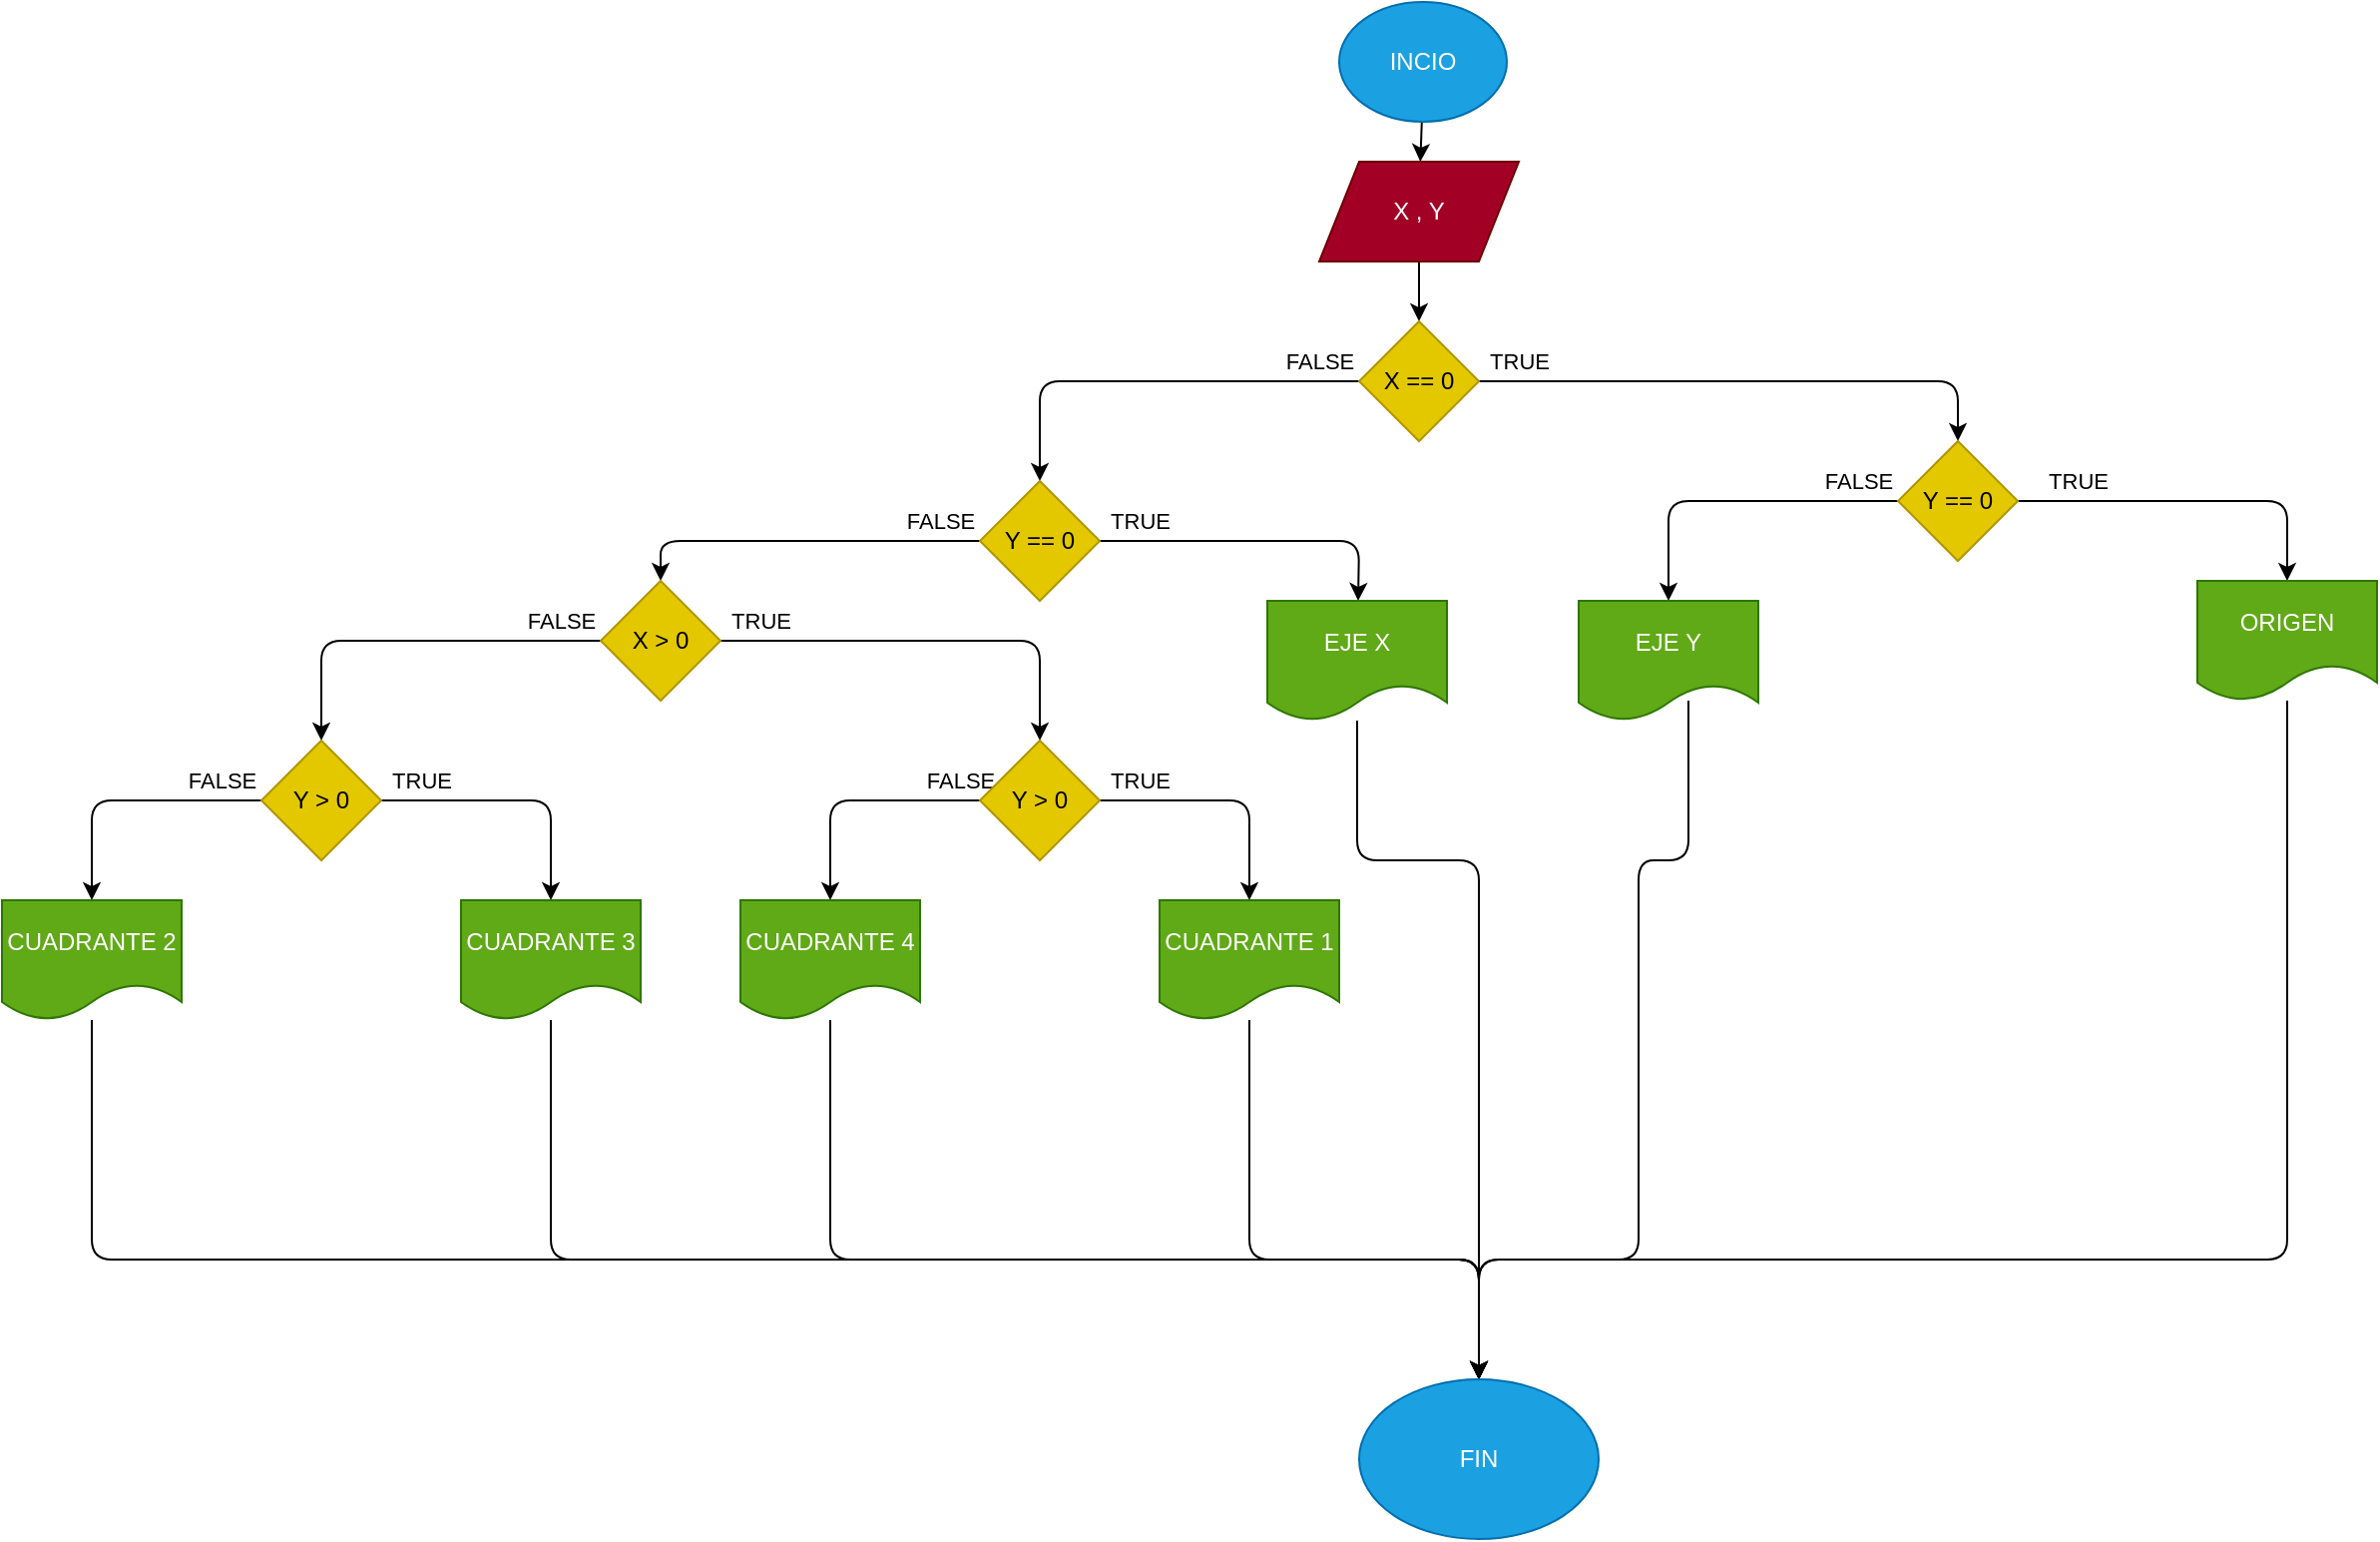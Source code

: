 <mxfile>
    <diagram id="rMMdWY9YaGcpKsXAmSSS" name="Página-1">
        <mxGraphModel dx="1659" dy="411" grid="1" gridSize="10" guides="1" tooltips="1" connect="1" arrows="1" fold="1" page="1" pageScale="1" pageWidth="827" pageHeight="1169" math="0" shadow="0">
            <root>
                <mxCell id="0"/>
                <mxCell id="1" parent="0"/>
                <mxCell id="6" value="" style="edgeStyle=none;html=1;" edge="1" parent="1" source="4" target="5">
                    <mxGeometry relative="1" as="geometry"/>
                </mxCell>
                <mxCell id="4" value="INCIO" style="ellipse;whiteSpace=wrap;html=1;fillColor=#1ba1e2;fontColor=#ffffff;strokeColor=#006EAF;" vertex="1" parent="1">
                    <mxGeometry x="450" y="10" width="84" height="60" as="geometry"/>
                </mxCell>
                <mxCell id="8" value="" style="edgeStyle=none;html=1;" edge="1" parent="1" source="5" target="7">
                    <mxGeometry relative="1" as="geometry"/>
                </mxCell>
                <mxCell id="5" value="X , Y" style="shape=parallelogram;perimeter=parallelogramPerimeter;whiteSpace=wrap;html=1;fixedSize=1;fillColor=#a20025;fontColor=#ffffff;strokeColor=#6F0000;" vertex="1" parent="1">
                    <mxGeometry x="440" y="90" width="100" height="50" as="geometry"/>
                </mxCell>
                <mxCell id="10" value="TRUE" style="edgeStyle=none;html=1;" edge="1" parent="1" source="7" target="9">
                    <mxGeometry x="-0.852" y="10" relative="1" as="geometry">
                        <Array as="points">
                            <mxPoint x="760" y="200"/>
                        </Array>
                        <mxPoint as="offset"/>
                    </mxGeometry>
                </mxCell>
                <mxCell id="12" value="FALSE" style="edgeStyle=none;html=1;" edge="1" parent="1" source="7" target="11">
                    <mxGeometry x="-0.809" y="-10" relative="1" as="geometry">
                        <Array as="points">
                            <mxPoint x="300" y="200"/>
                        </Array>
                        <mxPoint as="offset"/>
                    </mxGeometry>
                </mxCell>
                <mxCell id="7" value="X == 0" style="rhombus;whiteSpace=wrap;html=1;fillColor=#e3c800;fontColor=#000000;strokeColor=#B09500;" vertex="1" parent="1">
                    <mxGeometry x="460" y="170" width="60" height="60" as="geometry"/>
                </mxCell>
                <mxCell id="15" value="FALSE" style="edgeStyle=none;html=1;entryX=0.5;entryY=0;entryDx=0;entryDy=0;" edge="1" parent="1" source="9" target="14">
                    <mxGeometry x="-0.758" y="-10" relative="1" as="geometry">
                        <Array as="points">
                            <mxPoint x="615" y="260"/>
                        </Array>
                        <mxPoint as="offset"/>
                    </mxGeometry>
                </mxCell>
                <mxCell id="16" value="TRUE" style="edgeStyle=none;html=1;entryX=0.5;entryY=0;entryDx=0;entryDy=0;" edge="1" parent="1" source="9" target="13">
                    <mxGeometry x="-0.657" y="10" relative="1" as="geometry">
                        <Array as="points">
                            <mxPoint x="925" y="260"/>
                        </Array>
                        <mxPoint as="offset"/>
                    </mxGeometry>
                </mxCell>
                <mxCell id="9" value="Y == 0" style="rhombus;whiteSpace=wrap;html=1;fillColor=#e3c800;fontColor=#000000;strokeColor=#B09500;" vertex="1" parent="1">
                    <mxGeometry x="730" y="230" width="60" height="60" as="geometry"/>
                </mxCell>
                <mxCell id="19" value="TRUE" style="edgeStyle=none;html=1;" edge="1" parent="1" source="11" target="18">
                    <mxGeometry x="-0.75" y="10" relative="1" as="geometry">
                        <Array as="points">
                            <mxPoint x="460" y="280"/>
                        </Array>
                        <mxPoint as="offset"/>
                    </mxGeometry>
                </mxCell>
                <mxCell id="21" value="FALSE" style="edgeStyle=none;html=1;" edge="1" parent="1" source="11" target="20">
                    <mxGeometry x="-0.778" y="-10" relative="1" as="geometry">
                        <Array as="points">
                            <mxPoint x="110" y="280"/>
                        </Array>
                        <mxPoint as="offset"/>
                    </mxGeometry>
                </mxCell>
                <mxCell id="11" value="Y == 0" style="rhombus;whiteSpace=wrap;html=1;fillColor=#e3c800;fontColor=#000000;strokeColor=#B09500;" vertex="1" parent="1">
                    <mxGeometry x="270" y="250" width="60" height="60" as="geometry"/>
                </mxCell>
                <mxCell id="41" style="edgeStyle=none;html=1;entryX=0.5;entryY=0;entryDx=0;entryDy=0;" edge="1" parent="1" source="13" target="34">
                    <mxGeometry relative="1" as="geometry">
                        <Array as="points">
                            <mxPoint x="925" y="640"/>
                            <mxPoint x="520" y="640"/>
                        </Array>
                    </mxGeometry>
                </mxCell>
                <mxCell id="13" value="ORIGEN" style="shape=document;whiteSpace=wrap;html=1;boundedLbl=1;fillColor=#60a917;fontColor=#ffffff;strokeColor=#2D7600;" vertex="1" parent="1">
                    <mxGeometry x="880" y="300" width="90" height="60" as="geometry"/>
                </mxCell>
                <mxCell id="40" style="edgeStyle=none;html=1;entryX=0.5;entryY=0;entryDx=0;entryDy=0;exitX=0.611;exitY=0.833;exitDx=0;exitDy=0;exitPerimeter=0;" edge="1" parent="1" source="14" target="34">
                    <mxGeometry relative="1" as="geometry">
                        <mxPoint x="600" y="430" as="sourcePoint"/>
                        <Array as="points">
                            <mxPoint x="625" y="440"/>
                            <mxPoint x="600" y="440"/>
                            <mxPoint x="600" y="640"/>
                            <mxPoint x="520" y="640"/>
                        </Array>
                    </mxGeometry>
                </mxCell>
                <mxCell id="14" value="EJE Y" style="shape=document;whiteSpace=wrap;html=1;boundedLbl=1;fillColor=#60a917;fontColor=#ffffff;strokeColor=#2D7600;" vertex="1" parent="1">
                    <mxGeometry x="570" y="310" width="90" height="60" as="geometry"/>
                </mxCell>
                <mxCell id="39" style="edgeStyle=none;html=1;entryX=0.5;entryY=0;entryDx=0;entryDy=0;" edge="1" parent="1" source="18" target="34">
                    <mxGeometry relative="1" as="geometry">
                        <Array as="points">
                            <mxPoint x="459" y="440"/>
                            <mxPoint x="520" y="440"/>
                            <mxPoint x="520" y="480"/>
                        </Array>
                    </mxGeometry>
                </mxCell>
                <mxCell id="18" value="EJE X" style="shape=document;whiteSpace=wrap;html=1;boundedLbl=1;fillColor=#60a917;fontColor=#ffffff;strokeColor=#2D7600;" vertex="1" parent="1">
                    <mxGeometry x="414" y="310" width="90" height="60" as="geometry"/>
                </mxCell>
                <mxCell id="23" value="TRUE" style="edgeStyle=none;html=1;" edge="1" parent="1" source="20" target="22">
                    <mxGeometry x="-0.809" y="10" relative="1" as="geometry">
                        <Array as="points">
                            <mxPoint x="300" y="330"/>
                        </Array>
                        <mxPoint as="offset"/>
                    </mxGeometry>
                </mxCell>
                <mxCell id="25" value="FALSE" style="edgeStyle=none;html=1;entryX=0.5;entryY=0;entryDx=0;entryDy=0;" edge="1" parent="1" source="20" target="24">
                    <mxGeometry x="-0.789" y="-10" relative="1" as="geometry">
                        <Array as="points">
                            <mxPoint x="-60" y="330"/>
                        </Array>
                        <mxPoint as="offset"/>
                    </mxGeometry>
                </mxCell>
                <mxCell id="20" value="X &amp;gt; 0" style="rhombus;whiteSpace=wrap;html=1;fillColor=#e3c800;fontColor=#000000;strokeColor=#B09500;" vertex="1" parent="1">
                    <mxGeometry x="80" y="300" width="60" height="60" as="geometry"/>
                </mxCell>
                <mxCell id="28" value="TRUE" style="edgeStyle=none;html=1;entryX=0.5;entryY=0;entryDx=0;entryDy=0;" edge="1" parent="1" source="22" target="26">
                    <mxGeometry x="-0.68" y="10" relative="1" as="geometry">
                        <Array as="points">
                            <mxPoint x="405" y="410"/>
                        </Array>
                        <mxPoint as="offset"/>
                    </mxGeometry>
                </mxCell>
                <mxCell id="29" value="FALSE" style="edgeStyle=none;html=1;entryX=0.5;entryY=0;entryDx=0;entryDy=0;" edge="1" parent="1" source="22" target="27">
                    <mxGeometry x="-0.84" y="-10" relative="1" as="geometry">
                        <Array as="points">
                            <mxPoint x="195" y="410"/>
                        </Array>
                        <mxPoint as="offset"/>
                    </mxGeometry>
                </mxCell>
                <mxCell id="22" value="Y &amp;gt; 0" style="rhombus;whiteSpace=wrap;html=1;fillColor=#e3c800;fontColor=#000000;strokeColor=#B09500;" vertex="1" parent="1">
                    <mxGeometry x="270" y="380" width="60" height="60" as="geometry"/>
                </mxCell>
                <mxCell id="32" value="TRUE" style="edgeStyle=none;html=1;entryX=0.5;entryY=0;entryDx=0;entryDy=0;" edge="1" parent="1" source="24" target="30">
                    <mxGeometry x="-0.704" y="10" relative="1" as="geometry">
                        <Array as="points">
                            <mxPoint x="55" y="410"/>
                        </Array>
                        <mxPoint as="offset"/>
                    </mxGeometry>
                </mxCell>
                <mxCell id="33" value="FALSE" style="edgeStyle=none;html=1;entryX=0.5;entryY=0;entryDx=0;entryDy=0;" edge="1" parent="1" source="24" target="31">
                    <mxGeometry x="-0.704" y="-10" relative="1" as="geometry">
                        <Array as="points">
                            <mxPoint x="-175" y="410"/>
                        </Array>
                        <mxPoint as="offset"/>
                    </mxGeometry>
                </mxCell>
                <mxCell id="24" value="Y &amp;gt; 0" style="rhombus;whiteSpace=wrap;html=1;fillColor=#e3c800;fontColor=#000000;strokeColor=#B09500;" vertex="1" parent="1">
                    <mxGeometry x="-90" y="380" width="60" height="60" as="geometry"/>
                </mxCell>
                <mxCell id="38" style="edgeStyle=none;html=1;entryX=0.5;entryY=0;entryDx=0;entryDy=0;" edge="1" parent="1" source="26" target="34">
                    <mxGeometry relative="1" as="geometry">
                        <Array as="points">
                            <mxPoint x="405" y="640"/>
                            <mxPoint x="520" y="640"/>
                        </Array>
                    </mxGeometry>
                </mxCell>
                <mxCell id="26" value="CUADRANTE 1" style="shape=document;whiteSpace=wrap;html=1;boundedLbl=1;fillColor=#60a917;fontColor=#ffffff;strokeColor=#2D7600;" vertex="1" parent="1">
                    <mxGeometry x="360" y="460" width="90" height="60" as="geometry"/>
                </mxCell>
                <mxCell id="37" style="edgeStyle=none;html=1;entryX=0.5;entryY=0;entryDx=0;entryDy=0;" edge="1" parent="1" source="27" target="34">
                    <mxGeometry relative="1" as="geometry">
                        <Array as="points">
                            <mxPoint x="195" y="640"/>
                            <mxPoint x="520" y="640"/>
                        </Array>
                    </mxGeometry>
                </mxCell>
                <mxCell id="27" value="CUADRANTE 4" style="shape=document;whiteSpace=wrap;html=1;boundedLbl=1;fillColor=#60a917;fontColor=#ffffff;strokeColor=#2D7600;" vertex="1" parent="1">
                    <mxGeometry x="150" y="460" width="90" height="60" as="geometry"/>
                </mxCell>
                <mxCell id="36" style="edgeStyle=none;html=1;entryX=0.5;entryY=0;entryDx=0;entryDy=0;" edge="1" parent="1" source="30" target="34">
                    <mxGeometry relative="1" as="geometry">
                        <Array as="points">
                            <mxPoint x="55" y="640"/>
                            <mxPoint x="520" y="640"/>
                        </Array>
                    </mxGeometry>
                </mxCell>
                <mxCell id="30" value="CUADRANTE 3" style="shape=document;whiteSpace=wrap;html=1;boundedLbl=1;fillColor=#60a917;fontColor=#ffffff;strokeColor=#2D7600;" vertex="1" parent="1">
                    <mxGeometry x="10" y="460" width="90" height="60" as="geometry"/>
                </mxCell>
                <mxCell id="35" style="edgeStyle=none;html=1;entryX=0.5;entryY=0;entryDx=0;entryDy=0;" edge="1" parent="1" source="31" target="34">
                    <mxGeometry relative="1" as="geometry">
                        <mxPoint x="530" y="640" as="targetPoint"/>
                        <Array as="points">
                            <mxPoint x="-175" y="640"/>
                            <mxPoint x="520" y="640"/>
                        </Array>
                    </mxGeometry>
                </mxCell>
                <mxCell id="31" value="CUADRANTE 2" style="shape=document;whiteSpace=wrap;html=1;boundedLbl=1;fillColor=#60a917;fontColor=#ffffff;strokeColor=#2D7600;" vertex="1" parent="1">
                    <mxGeometry x="-220" y="460" width="90" height="60" as="geometry"/>
                </mxCell>
                <mxCell id="34" value="FIN" style="ellipse;whiteSpace=wrap;html=1;fillColor=#1ba1e2;fontColor=#ffffff;strokeColor=#006EAF;" vertex="1" parent="1">
                    <mxGeometry x="460" y="700" width="120" height="80" as="geometry"/>
                </mxCell>
            </root>
        </mxGraphModel>
    </diagram>
</mxfile>